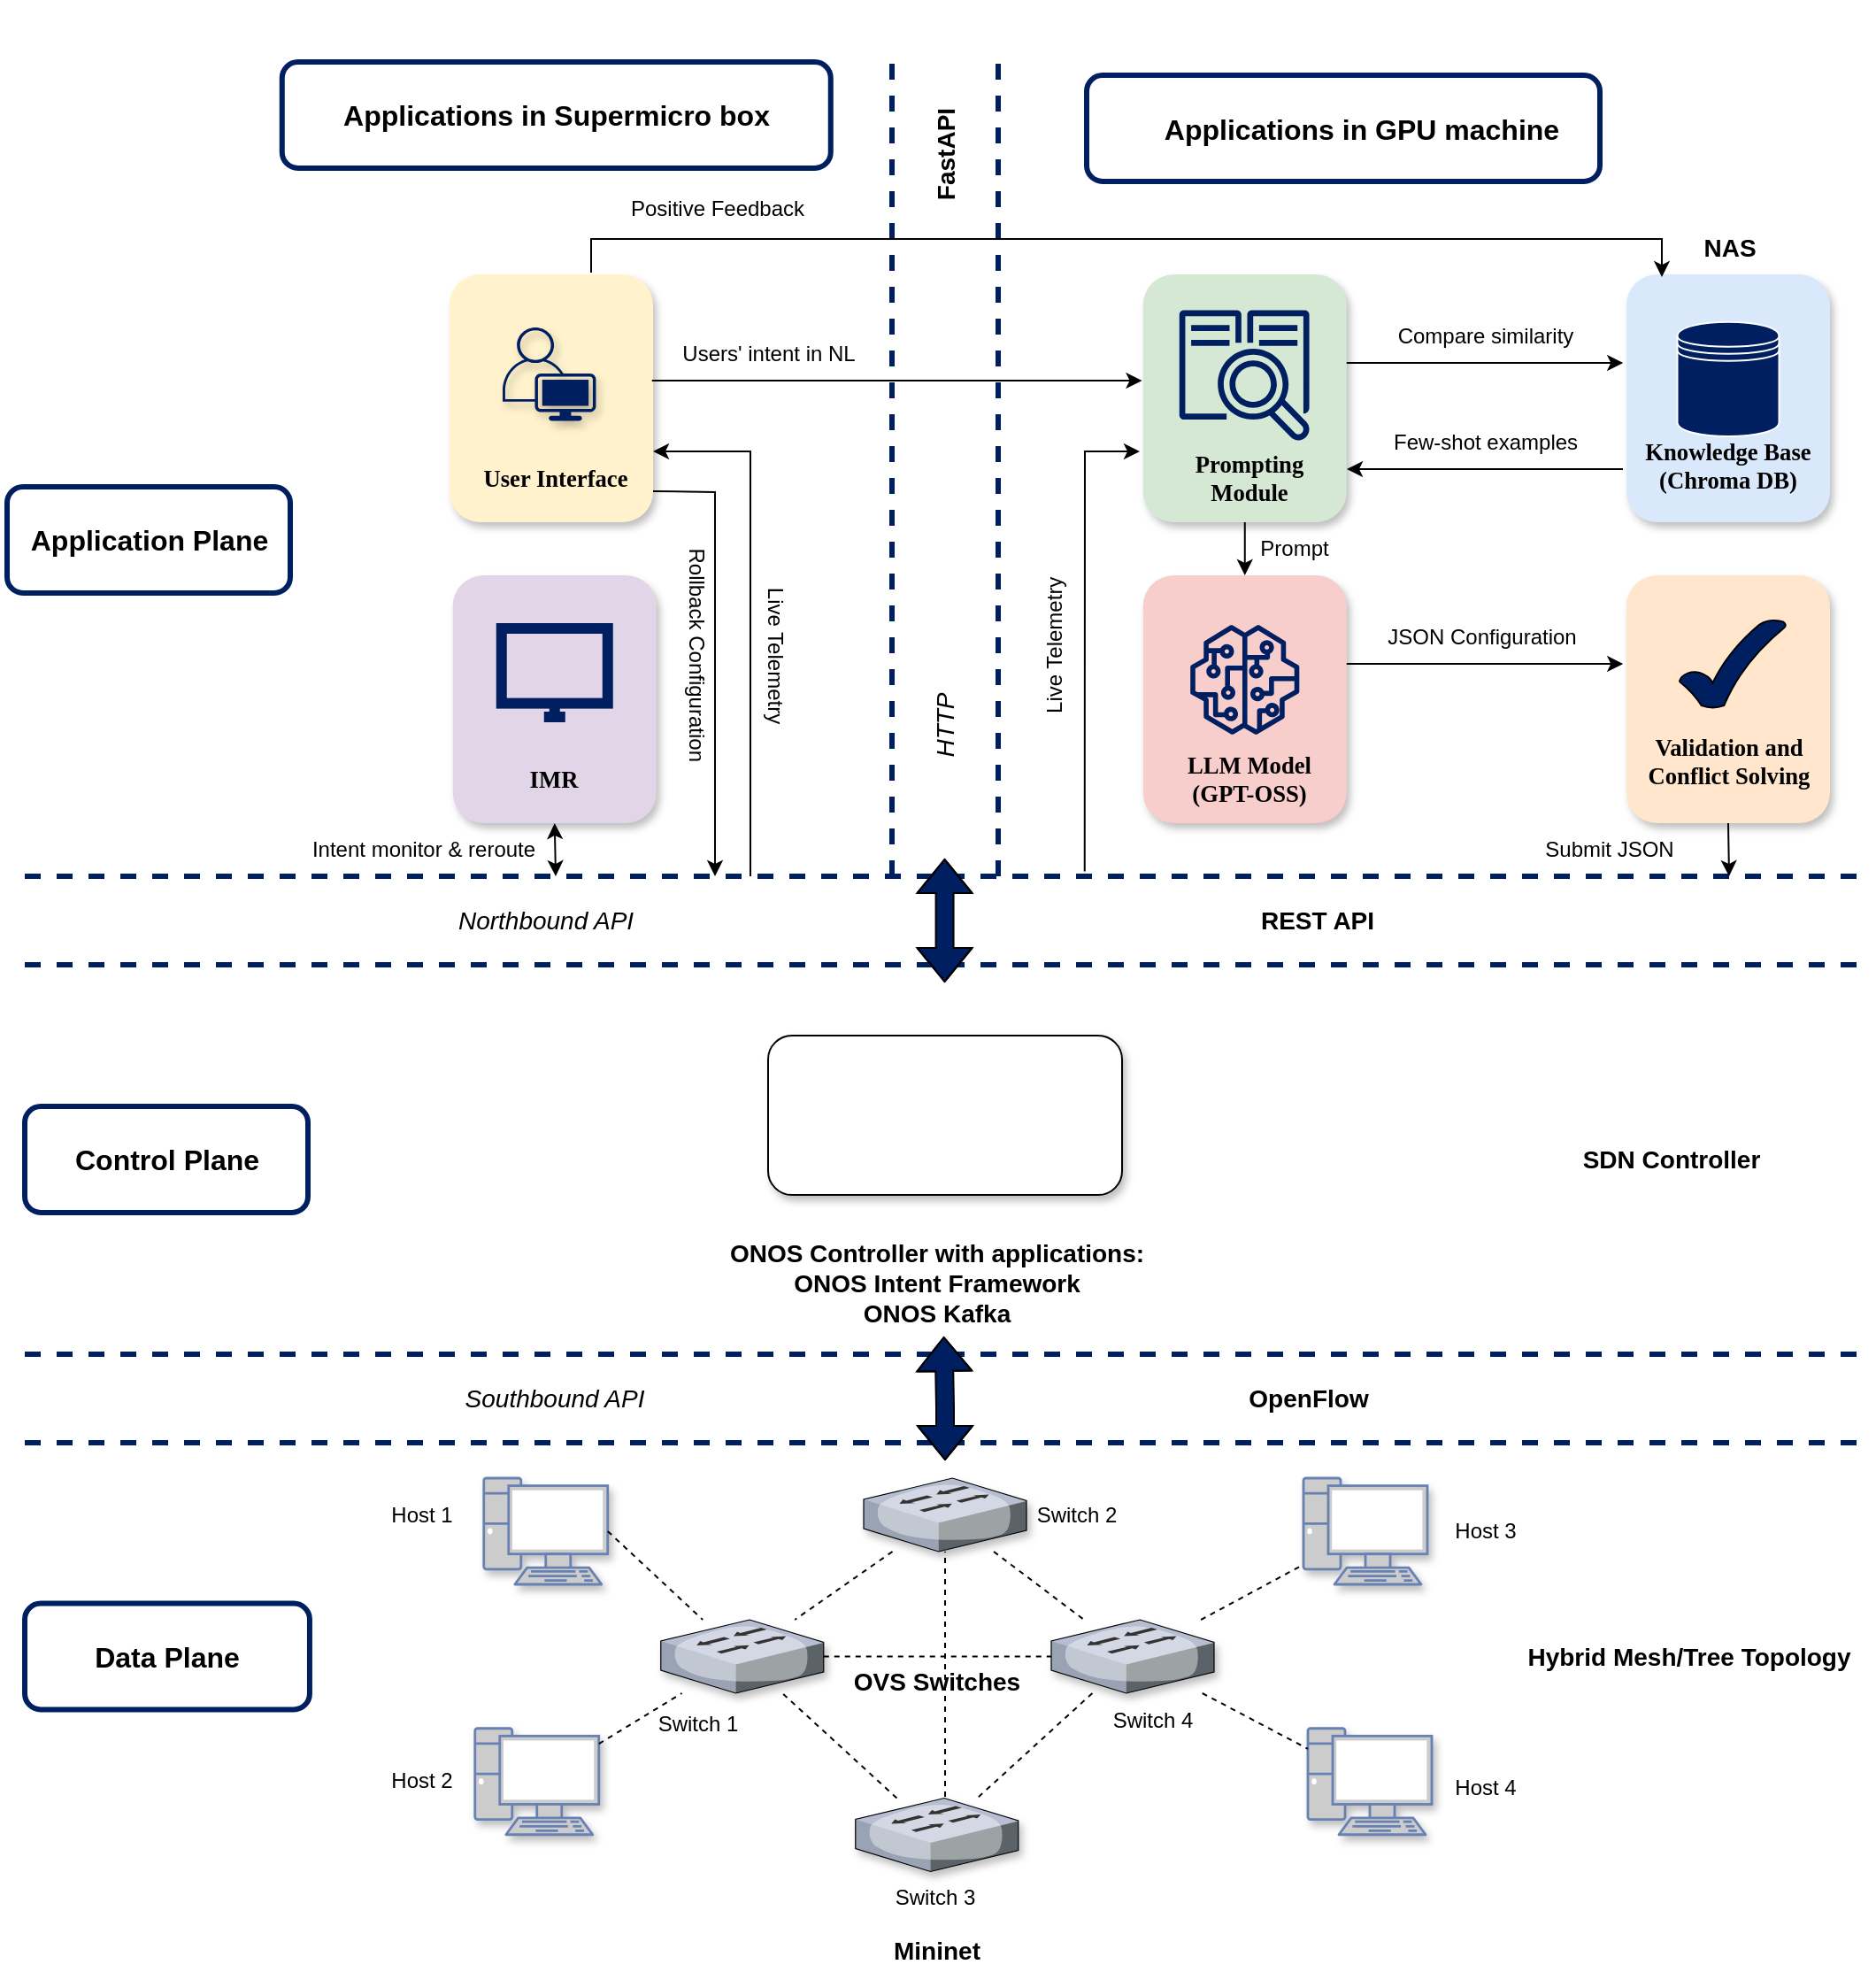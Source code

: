 <mxfile version="28.2.5">
  <diagram name="Page-1" id="Hl-wVnsXlgHfQjRaBJ3L">
    <mxGraphModel dx="1042" dy="527" grid="1" gridSize="10" guides="1" tooltips="1" connect="1" arrows="1" fold="1" page="1" pageScale="1" pageWidth="850" pageHeight="1100" math="0" shadow="0">
      <root>
        <mxCell id="0" />
        <mxCell id="1" parent="0" />
        <mxCell id="EZjQNCP_da3x3xnNHspA-1" value="" style="group;textShadow=0;shadow=1;" vertex="1" connectable="0" parent="1">
          <mxGeometry x="810" y="1055" width="200" height="90" as="geometry" />
        </mxCell>
        <mxCell id="EZjQNCP_da3x3xnNHspA-2" value="" style="rounded=1;whiteSpace=wrap;html=1;shadow=1;" vertex="1" parent="EZjQNCP_da3x3xnNHspA-1">
          <mxGeometry width="200" height="90" as="geometry" />
        </mxCell>
        <mxCell id="EZjQNCP_da3x3xnNHspA-3" value="" style="shape=image;verticalLabelPosition=bottom;labelBackgroundColor=default;verticalAlign=top;aspect=fixed;imageAspect=0;image=https://opennetworking.org/wp-content/uploads/2018/04/onos-logo-lg.png;" vertex="1" parent="EZjQNCP_da3x3xnNHspA-1">
          <mxGeometry x="57.04" y="16.5" width="85.91" height="57" as="geometry" />
        </mxCell>
        <mxCell id="EZjQNCP_da3x3xnNHspA-4" value="" style="group" vertex="1" connectable="0" parent="1">
          <mxGeometry x="1295" y="625" width="115" height="140" as="geometry" />
        </mxCell>
        <mxCell id="EZjQNCP_da3x3xnNHspA-5" value="" style="rounded=1;whiteSpace=wrap;html=1;fillColor=#dae8fc;strokeColor=none;shadow=1;" vertex="1" parent="EZjQNCP_da3x3xnNHspA-4">
          <mxGeometry width="115" height="140" as="geometry" />
        </mxCell>
        <mxCell id="EZjQNCP_da3x3xnNHspA-6" value="" style="shape=datastore;whiteSpace=wrap;html=1;fillColor=#001F60;strokeColor=light-dark(#ffffff, #ededed);" vertex="1" parent="EZjQNCP_da3x3xnNHspA-4">
          <mxGeometry x="28.75" y="26.923" width="57.5" height="64.615" as="geometry" />
        </mxCell>
        <mxCell id="EZjQNCP_da3x3xnNHspA-7" value="&lt;p style=&quot;margin: 0px; padding: 0px; user-select: text; -webkit-user-drag: none; -webkit-tap-highlight-color: transparent; font-family: Calibri; font-size: 13.333px;&quot;&gt;&lt;span style=&quot;margin: 0px; padding: 0px; user-select: text; -webkit-user-drag: none; -webkit-tap-highlight-color: transparent; font-size: 10pt;&quot; data-colorformula=&quot;THEMEVAL()&quot;&gt;&lt;b&gt;Knowledge Base&lt;/b&gt;&lt;/span&gt;&lt;/p&gt;&lt;p style=&quot;margin: 0px; padding: 0px; user-select: text; -webkit-user-drag: none; -webkit-tap-highlight-color: transparent; font-family: Calibri; font-size: 13.333px;&quot;&gt;&lt;span style=&quot;margin: 0px; padding: 0px; user-select: text; -webkit-user-drag: none; -webkit-tap-highlight-color: transparent; font-size: 10pt;&quot; data-colorformula=&quot;THEMEVAL()&quot;&gt;&lt;b&gt;(Chroma DB)&lt;/b&gt;&lt;/span&gt;&lt;br&gt;&lt;/p&gt;" style="text;html=1;align=center;verticalAlign=middle;whiteSpace=wrap;rounded=0;labelBackgroundColor=none;" vertex="1" parent="EZjQNCP_da3x3xnNHspA-4">
          <mxGeometry x="4.792" y="91.538" width="105.417" height="32.308" as="geometry" />
        </mxCell>
        <mxCell id="EZjQNCP_da3x3xnNHspA-8" value="" style="group" vertex="1" connectable="0" parent="1">
          <mxGeometry x="1081.88" y="470" width="115" height="175" as="geometry" />
        </mxCell>
        <mxCell id="EZjQNCP_da3x3xnNHspA-9" value="" style="group" vertex="1" connectable="0" parent="EZjQNCP_da3x3xnNHspA-8">
          <mxGeometry x="-60" y="155" width="115" height="140" as="geometry" />
        </mxCell>
        <mxCell id="EZjQNCP_da3x3xnNHspA-10" value="" style="rounded=1;whiteSpace=wrap;html=1;fillColor=#d5e8d4;strokeColor=none;shadow=1;" vertex="1" parent="EZjQNCP_da3x3xnNHspA-9">
          <mxGeometry width="115" height="140" as="geometry" />
        </mxCell>
        <mxCell id="EZjQNCP_da3x3xnNHspA-11" value="" style="sketch=0;outlineConnect=0;fontColor=#232F3E;gradientColor=none;fillColor=#001F60;strokeColor=none;dashed=0;verticalLabelPosition=bottom;verticalAlign=top;align=center;html=1;fontSize=12;fontStyle=0;aspect=fixed;shape=mxgraph.aws4.application_discovery_service_aws_agentless_collector;" vertex="1" parent="EZjQNCP_da3x3xnNHspA-9">
          <mxGeometry x="20.5" y="20" width="74" height="74" as="geometry" />
        </mxCell>
        <mxCell id="EZjQNCP_da3x3xnNHspA-12" value="&lt;p style=&quot;margin: 0px; padding: 0px; user-select: text; -webkit-user-drag: none; -webkit-tap-highlight-color: transparent; font-family: Calibri; font-size: 13.333px;&quot;&gt;&lt;b&gt;Prompting Module&lt;/b&gt;&lt;/p&gt;" style="text;html=1;align=center;verticalAlign=middle;whiteSpace=wrap;rounded=0;labelBackgroundColor=none;" vertex="1" parent="EZjQNCP_da3x3xnNHspA-9">
          <mxGeometry x="5" y="100" width="110" height="30" as="geometry" />
        </mxCell>
        <mxCell id="EZjQNCP_da3x3xnNHspA-13" value="" style="group" vertex="1" connectable="0" parent="1">
          <mxGeometry x="630.01" y="625" width="115" height="140" as="geometry" />
        </mxCell>
        <mxCell id="EZjQNCP_da3x3xnNHspA-14" value="" style="rounded=1;whiteSpace=wrap;html=1;fillColor=#fff2cc;strokeColor=none;shadow=1;" vertex="1" parent="EZjQNCP_da3x3xnNHspA-13">
          <mxGeometry width="115" height="140" as="geometry" />
        </mxCell>
        <mxCell id="EZjQNCP_da3x3xnNHspA-15" value="" style="points=[[0.35,0,0],[0.98,0.51,0],[1,0.71,0],[0.67,1,0],[0,0.795,0],[0,0.65,0]];verticalLabelPosition=bottom;sketch=0;html=1;verticalAlign=top;aspect=fixed;align=center;pointerEvents=1;shape=mxgraph.cisco19.user;fillColor=light-dark(#001f60, #7cc1df);strokeColor=none;shadow=1;" vertex="1" parent="EZjQNCP_da3x3xnNHspA-13">
          <mxGeometry x="30" y="30" width="52.708" height="52.708" as="geometry" />
        </mxCell>
        <mxCell id="EZjQNCP_da3x3xnNHspA-16" value="&lt;p style=&quot;margin: 0px; padding: 0px; user-select: text; -webkit-user-drag: none; -webkit-tap-highlight-color: transparent; font-family: Calibri; font-size: 13.333px;&quot;&gt;&lt;b&gt;User Interface&lt;/b&gt;&lt;/p&gt;" style="text;html=1;align=center;verticalAlign=middle;whiteSpace=wrap;rounded=0;labelBackgroundColor=none;" vertex="1" parent="EZjQNCP_da3x3xnNHspA-13">
          <mxGeometry x="5" y="100" width="110" height="30" as="geometry" />
        </mxCell>
        <mxCell id="EZjQNCP_da3x3xnNHspA-17" value="" style="group" vertex="1" connectable="0" parent="1">
          <mxGeometry x="1295" y="795" width="115" height="170" as="geometry" />
        </mxCell>
        <mxCell id="EZjQNCP_da3x3xnNHspA-18" value="" style="rounded=1;whiteSpace=wrap;html=1;fillColor=#ffe6cc;strokeColor=none;shadow=1;" vertex="1" parent="EZjQNCP_da3x3xnNHspA-17">
          <mxGeometry width="115" height="140" as="geometry" />
        </mxCell>
        <mxCell id="EZjQNCP_da3x3xnNHspA-19" value="" style="verticalLabelPosition=bottom;verticalAlign=top;html=1;shape=mxgraph.basic.tick;fillColor=#001F60;" vertex="1" parent="EZjQNCP_da3x3xnNHspA-17">
          <mxGeometry x="30" y="25" width="60" height="50" as="geometry" />
        </mxCell>
        <mxCell id="EZjQNCP_da3x3xnNHspA-20" value="&lt;p style=&quot;margin: 0px; padding: 0px; user-select: text; -webkit-user-drag: none; -webkit-tap-highlight-color: transparent; font-family: Calibri; font-size: 13.333px;&quot;&gt;&lt;b&gt;Validation and Conflict Solving&lt;/b&gt;&lt;/p&gt;" style="text;html=1;align=center;verticalAlign=middle;whiteSpace=wrap;rounded=0;labelBackgroundColor=none;" vertex="1" parent="EZjQNCP_da3x3xnNHspA-17">
          <mxGeometry x="2.5" y="90" width="110" height="30" as="geometry" />
        </mxCell>
        <mxCell id="EZjQNCP_da3x3xnNHspA-21" value="Submit JSON" style="text;html=1;align=center;verticalAlign=middle;resizable=0;points=[];autosize=1;strokeColor=none;fillColor=none;fontStyle=0" vertex="1" parent="EZjQNCP_da3x3xnNHspA-17">
          <mxGeometry x="-60" y="140" width="100" height="30" as="geometry" />
        </mxCell>
        <mxCell id="EZjQNCP_da3x3xnNHspA-22" value="" style="group" vertex="1" connectable="0" parent="1">
          <mxGeometry x="605.38" y="505" width="240" height="60" as="geometry" />
        </mxCell>
        <mxCell id="EZjQNCP_da3x3xnNHspA-23" value="" style="rounded=1;whiteSpace=wrap;html=1;strokeColor=#001F60;strokeWidth=3;" vertex="1" parent="EZjQNCP_da3x3xnNHspA-22">
          <mxGeometry x="-70" width="310" height="60" as="geometry" />
        </mxCell>
        <mxCell id="EZjQNCP_da3x3xnNHspA-24" value="&lt;span style=&quot;font-size: 16px;&quot;&gt;&lt;b&gt;Applications in Supermicro box&lt;/b&gt;&lt;/span&gt;" style="text;html=1;align=center;verticalAlign=middle;resizable=0;points=[];autosize=1;strokeColor=none;fillColor=none;" vertex="1" parent="EZjQNCP_da3x3xnNHspA-22">
          <mxGeometry x="-45" y="15" width="260" height="30" as="geometry" />
        </mxCell>
        <mxCell id="EZjQNCP_da3x3xnNHspA-25" value="" style="group" vertex="1" connectable="0" parent="1">
          <mxGeometry x="1060" y="512.5" width="220" height="60" as="geometry" />
        </mxCell>
        <mxCell id="EZjQNCP_da3x3xnNHspA-26" value="" style="rounded=1;whiteSpace=wrap;html=1;strokeColor=#001F60;strokeWidth=3;" vertex="1" parent="EZjQNCP_da3x3xnNHspA-25">
          <mxGeometry x="-70" width="290" height="60" as="geometry" />
        </mxCell>
        <mxCell id="EZjQNCP_da3x3xnNHspA-27" value="&lt;span style=&quot;font-size: 16px;&quot;&gt;&lt;b&gt;Applications in GPU machine&lt;/b&gt;&lt;/span&gt;" style="text;html=1;align=center;verticalAlign=middle;resizable=0;points=[];autosize=1;strokeColor=none;fillColor=none;" vertex="1" parent="EZjQNCP_da3x3xnNHspA-25">
          <mxGeometry x="-40.01" y="15" width="250" height="30" as="geometry" />
        </mxCell>
        <mxCell id="EZjQNCP_da3x3xnNHspA-28" value="" style="endArrow=none;dashed=1;html=1;rounded=0;strokeColor=#001F60;strokeWidth=3;" edge="1" parent="1">
          <mxGeometry width="50" height="50" relative="1" as="geometry">
            <mxPoint x="880" y="965" as="sourcePoint" />
            <mxPoint x="880" y="505" as="targetPoint" />
          </mxGeometry>
        </mxCell>
        <mxCell id="EZjQNCP_da3x3xnNHspA-29" value="" style="endArrow=none;dashed=1;html=1;rounded=0;strokeColor=#001F60;strokeWidth=3;" edge="1" parent="1">
          <mxGeometry width="50" height="50" relative="1" as="geometry">
            <mxPoint x="390" y="1285" as="sourcePoint" />
            <mxPoint x="1430" y="1285" as="targetPoint" />
          </mxGeometry>
        </mxCell>
        <mxCell id="EZjQNCP_da3x3xnNHspA-30" value="" style="endArrow=none;dashed=1;html=1;rounded=0;strokeColor=#001F60;strokeWidth=3;" edge="1" parent="1">
          <mxGeometry width="50" height="50" relative="1" as="geometry">
            <mxPoint x="940" y="965" as="sourcePoint" />
            <mxPoint x="940" y="505" as="targetPoint" />
          </mxGeometry>
        </mxCell>
        <mxCell id="EZjQNCP_da3x3xnNHspA-31" value="" style="group" vertex="1" connectable="0" parent="1">
          <mxGeometry x="390" y="1095" width="160" height="60" as="geometry" />
        </mxCell>
        <mxCell id="EZjQNCP_da3x3xnNHspA-32" value="" style="rounded=1;whiteSpace=wrap;html=1;strokeColor=#001F60;strokeWidth=3;" vertex="1" parent="EZjQNCP_da3x3xnNHspA-31">
          <mxGeometry width="160" height="60" as="geometry" />
        </mxCell>
        <mxCell id="EZjQNCP_da3x3xnNHspA-33" value="&lt;span style=&quot;font-size: 16px;&quot;&gt;&lt;b&gt;Control Plane&lt;/b&gt;&lt;/span&gt;" style="text;html=1;align=center;verticalAlign=middle;resizable=0;points=[];autosize=1;strokeColor=none;fillColor=none;" vertex="1" parent="EZjQNCP_da3x3xnNHspA-31">
          <mxGeometry x="15" y="15" width="130" height="30" as="geometry" />
        </mxCell>
        <mxCell id="EZjQNCP_da3x3xnNHspA-34" value="" style="group" vertex="1" connectable="0" parent="1">
          <mxGeometry x="390" y="1375.75" width="180" height="60" as="geometry" />
        </mxCell>
        <mxCell id="EZjQNCP_da3x3xnNHspA-35" value="" style="rounded=1;whiteSpace=wrap;html=1;strokeColor=#001F60;strokeWidth=3;" vertex="1" parent="EZjQNCP_da3x3xnNHspA-34">
          <mxGeometry width="160.976" height="60" as="geometry" />
        </mxCell>
        <mxCell id="EZjQNCP_da3x3xnNHspA-36" value="&lt;span style=&quot;font-size: 16px;&quot;&gt;&lt;b&gt;Data Plane&lt;/b&gt;&lt;/span&gt;" style="text;html=1;align=center;verticalAlign=middle;resizable=0;points=[];autosize=1;strokeColor=none;fillColor=none;" vertex="1" parent="EZjQNCP_da3x3xnNHspA-34">
          <mxGeometry x="25.486" y="15" width="110" height="30" as="geometry" />
        </mxCell>
        <mxCell id="EZjQNCP_da3x3xnNHspA-37" value="&lt;span style=&quot;font-size: 14px;&quot;&gt;&lt;b&gt;REST API&lt;/b&gt;&lt;/span&gt;" style="text;html=1;align=center;verticalAlign=middle;resizable=0;points=[];autosize=1;strokeColor=none;fillColor=none;rotation=0;opacity=0;" vertex="1" parent="1">
          <mxGeometry x="1075" y="975" width="90" height="30" as="geometry" />
        </mxCell>
        <mxCell id="EZjQNCP_da3x3xnNHspA-38" value="&lt;span style=&quot;font-size: 14px;&quot;&gt;&lt;b&gt;OpenFlow&lt;/b&gt;&lt;/span&gt;" style="text;html=1;align=center;verticalAlign=middle;resizable=0;points=[];autosize=1;strokeColor=none;fillColor=none;rotation=0;" vertex="1" parent="1">
          <mxGeometry x="1070" y="1245" width="90" height="30" as="geometry" />
        </mxCell>
        <mxCell id="EZjQNCP_da3x3xnNHspA-39" value="&lt;span style=&quot;font-size: 14px;&quot;&gt;&lt;span&gt;Northbound API&lt;/span&gt;&lt;/span&gt;" style="text;html=1;align=center;verticalAlign=middle;resizable=0;points=[];autosize=1;strokeColor=none;fillColor=none;rotation=0;fontStyle=2" vertex="1" parent="1">
          <mxGeometry x="624.38" y="975" width="120" height="30" as="geometry" />
        </mxCell>
        <mxCell id="EZjQNCP_da3x3xnNHspA-40" value="&lt;span style=&quot;font-size: 14px;&quot;&gt;&lt;span&gt;Southbound API&lt;/span&gt;&lt;/span&gt;" style="text;html=1;align=center;verticalAlign=middle;resizable=0;points=[];autosize=1;strokeColor=none;fillColor=none;rotation=0;fontStyle=2" vertex="1" parent="1">
          <mxGeometry x="629.38" y="1245" width="120" height="30" as="geometry" />
        </mxCell>
        <mxCell id="EZjQNCP_da3x3xnNHspA-41" value="&lt;b&gt;&lt;font style=&quot;font-size: 14px;&quot;&gt;ONOS Controller with applications:&lt;/font&gt;&lt;/b&gt;&lt;div&gt;&lt;span style=&quot;font-size: 14px;&quot;&gt;&lt;b&gt;ONOS Intent Framework&lt;/b&gt;&lt;/span&gt;&lt;/div&gt;&lt;div&gt;&lt;span style=&quot;font-size: 14px;&quot;&gt;&lt;b&gt;ONOS Kafka&lt;/b&gt;&lt;/span&gt;&lt;/div&gt;" style="text;html=1;align=center;verticalAlign=middle;resizable=0;points=[];autosize=1;strokeColor=none;fillColor=none;" vertex="1" parent="1">
          <mxGeometry x="775.38" y="1165" width="260" height="60" as="geometry" />
        </mxCell>
        <mxCell id="EZjQNCP_da3x3xnNHspA-42" value="Users&#39; intent in NL" style="text;html=1;align=center;verticalAlign=middle;resizable=0;points=[];autosize=1;strokeColor=none;fillColor=none;fontStyle=0" vertex="1" parent="1">
          <mxGeometry x="750" y="655" width="120" height="30" as="geometry" />
        </mxCell>
        <mxCell id="EZjQNCP_da3x3xnNHspA-43" value="Few-shot&amp;nbsp;&lt;span style=&quot;background-color: transparent; color: light-dark(rgb(0, 0, 0), rgb(255, 255, 255));&quot;&gt;examples&lt;/span&gt;" style="text;html=1;align=center;verticalAlign=middle;resizable=0;points=[];autosize=1;strokeColor=none;fillColor=none;fontStyle=0" vertex="1" parent="1">
          <mxGeometry x="1150" y="705" width="130" height="30" as="geometry" />
        </mxCell>
        <mxCell id="EZjQNCP_da3x3xnNHspA-44" value="Intent&amp;nbsp;&lt;span style=&quot;background-color: transparent; color: light-dark(rgb(0, 0, 0), rgb(255, 255, 255));&quot;&gt;monitor&amp;nbsp;&lt;/span&gt;&lt;span style=&quot;background-color: transparent; color: light-dark(rgb(0, 0, 0), rgb(255, 255, 255));&quot;&gt;&amp;amp; reroute&lt;/span&gt;" style="text;html=1;align=center;verticalAlign=middle;resizable=0;points=[];autosize=1;strokeColor=none;fillColor=none;fontStyle=0" vertex="1" parent="1">
          <mxGeometry x="540" y="935" width="150" height="30" as="geometry" />
        </mxCell>
        <mxCell id="EZjQNCP_da3x3xnNHspA-45" value="" style="group;shadow=1;rounded=0;" vertex="1" connectable="0" parent="1">
          <mxGeometry x="380" y="745" width="160" height="60" as="geometry" />
        </mxCell>
        <mxCell id="EZjQNCP_da3x3xnNHspA-46" value="" style="rounded=1;whiteSpace=wrap;html=1;strokeColor=#001F60;strokeWidth=3;" vertex="1" parent="EZjQNCP_da3x3xnNHspA-45">
          <mxGeometry width="160" height="60" as="geometry" />
        </mxCell>
        <mxCell id="EZjQNCP_da3x3xnNHspA-47" value="&lt;span style=&quot;font-size: 16px;&quot;&gt;&lt;b&gt;Application Plane&lt;/b&gt;&lt;/span&gt;" style="text;html=1;align=center;verticalAlign=middle;resizable=0;points=[];autosize=1;strokeColor=none;fillColor=none;" vertex="1" parent="EZjQNCP_da3x3xnNHspA-45">
          <mxGeometry y="15" width="160" height="30" as="geometry" />
        </mxCell>
        <mxCell id="EZjQNCP_da3x3xnNHspA-48" value="" style="verticalLabelPosition=bottom;aspect=fixed;html=1;verticalAlign=top;strokeColor=none;align=center;outlineConnect=0;shape=mxgraph.citrix.switch;shadow=1;" vertex="1" parent="1">
          <mxGeometry x="749.38" y="1385" width="92" height="41.5" as="geometry" />
        </mxCell>
        <mxCell id="EZjQNCP_da3x3xnNHspA-49" value="" style="verticalLabelPosition=bottom;sketch=0;aspect=fixed;html=1;verticalAlign=top;strokeColor=none;align=center;outlineConnect=0;shape=mxgraph.citrix.switch;shadow=1;" vertex="1" parent="1">
          <mxGeometry x="859.38" y="1485.75" width="92" height="41.5" as="geometry" />
        </mxCell>
        <mxCell id="EZjQNCP_da3x3xnNHspA-50" value="" style="verticalLabelPosition=bottom;sketch=0;aspect=fixed;html=1;verticalAlign=top;strokeColor=none;align=center;outlineConnect=0;shape=mxgraph.citrix.switch;shadow=1;" vertex="1" parent="1">
          <mxGeometry x="864" y="1305" width="92" height="41.5" as="geometry" />
        </mxCell>
        <mxCell id="EZjQNCP_da3x3xnNHspA-51" value="" style="verticalLabelPosition=bottom;sketch=0;aspect=fixed;html=1;verticalAlign=top;strokeColor=none;align=center;outlineConnect=0;shape=mxgraph.citrix.switch;shadow=1;" vertex="1" parent="1">
          <mxGeometry x="970" y="1385" width="92" height="41.5" as="geometry" />
        </mxCell>
        <mxCell id="EZjQNCP_da3x3xnNHspA-52" value="" style="fontColor=#0066CC;verticalAlign=top;verticalLabelPosition=bottom;labelPosition=center;align=center;html=1;outlineConnect=0;fillColor=#CCCCCC;strokeColor=#6881B3;gradientColor=none;gradientDirection=north;strokeWidth=2;shape=mxgraph.networks.pc;shadow=1;" vertex="1" parent="1">
          <mxGeometry x="649.38" y="1305" width="70" height="60" as="geometry" />
        </mxCell>
        <mxCell id="EZjQNCP_da3x3xnNHspA-53" value="" style="fontColor=#0066CC;verticalAlign=top;verticalLabelPosition=bottom;labelPosition=center;align=center;html=1;outlineConnect=0;fillColor=#CCCCCC;strokeColor=#6881B3;gradientColor=none;gradientDirection=north;strokeWidth=2;shape=mxgraph.networks.pc;shadow=1;" vertex="1" parent="1">
          <mxGeometry x="644.38" y="1446.38" width="70" height="60" as="geometry" />
        </mxCell>
        <mxCell id="EZjQNCP_da3x3xnNHspA-54" value="" style="fontColor=#0066CC;verticalAlign=top;verticalLabelPosition=bottom;labelPosition=center;align=center;html=1;outlineConnect=0;fillColor=#CCCCCC;strokeColor=#6881B3;gradientColor=none;gradientDirection=north;strokeWidth=2;shape=mxgraph.networks.pc;shadow=1;" vertex="1" parent="1">
          <mxGeometry x="1115" y="1446.38" width="70" height="60" as="geometry" />
        </mxCell>
        <mxCell id="EZjQNCP_da3x3xnNHspA-55" value="" style="fontColor=#0066CC;verticalAlign=top;verticalLabelPosition=bottom;labelPosition=center;align=center;html=1;outlineConnect=0;fillColor=#CCCCCC;strokeColor=#6881B3;gradientColor=none;gradientDirection=north;strokeWidth=2;shape=mxgraph.networks.pc;shadow=1;" vertex="1" parent="1">
          <mxGeometry x="1112.5" y="1305" width="70" height="60" as="geometry" />
        </mxCell>
        <mxCell id="EZjQNCP_da3x3xnNHspA-56" value="Switch 1" style="text;html=1;align=center;verticalAlign=middle;resizable=0;points=[];autosize=1;strokeColor=none;fillColor=none;" vertex="1" parent="1">
          <mxGeometry x="735" y="1429.25" width="70" height="30" as="geometry" />
        </mxCell>
        <mxCell id="EZjQNCP_da3x3xnNHspA-57" value="Switch 2" style="text;html=1;align=center;verticalAlign=middle;resizable=0;points=[];autosize=1;strokeColor=none;fillColor=none;" vertex="1" parent="1">
          <mxGeometry x="948.75" y="1310.75" width="70" height="30" as="geometry" />
        </mxCell>
        <mxCell id="EZjQNCP_da3x3xnNHspA-58" value="Switch 3" style="text;html=1;align=center;verticalAlign=middle;resizable=0;points=[];autosize=1;strokeColor=none;fillColor=none;" vertex="1" parent="1">
          <mxGeometry x="869.38" y="1527.25" width="70" height="30" as="geometry" />
        </mxCell>
        <mxCell id="EZjQNCP_da3x3xnNHspA-59" value="Switch 4" style="text;html=1;align=center;verticalAlign=middle;resizable=0;points=[];autosize=1;strokeColor=none;fillColor=none;" vertex="1" parent="1">
          <mxGeometry x="992" y="1426.5" width="70" height="30" as="geometry" />
        </mxCell>
        <mxCell id="EZjQNCP_da3x3xnNHspA-60" value="Host 1" style="text;html=1;align=center;verticalAlign=middle;resizable=0;points=[];autosize=1;strokeColor=none;fillColor=none;" vertex="1" parent="1">
          <mxGeometry x="584.38" y="1310.75" width="60" height="30" as="geometry" />
        </mxCell>
        <mxCell id="EZjQNCP_da3x3xnNHspA-61" value="Host 2" style="text;html=1;align=center;verticalAlign=middle;resizable=0;points=[];autosize=1;strokeColor=none;fillColor=none;" vertex="1" parent="1">
          <mxGeometry x="584.38" y="1461.39" width="60" height="30" as="geometry" />
        </mxCell>
        <mxCell id="EZjQNCP_da3x3xnNHspA-62" value="Host 3" style="text;html=1;align=center;verticalAlign=middle;resizable=0;points=[];autosize=1;strokeColor=none;fillColor=none;" vertex="1" parent="1">
          <mxGeometry x="1185" y="1320" width="60" height="30" as="geometry" />
        </mxCell>
        <mxCell id="EZjQNCP_da3x3xnNHspA-63" value="Host 4" style="text;html=1;align=center;verticalAlign=middle;resizable=0;points=[];autosize=1;strokeColor=none;fillColor=none;" vertex="1" parent="1">
          <mxGeometry x="1185" y="1465" width="60" height="30" as="geometry" />
        </mxCell>
        <mxCell id="EZjQNCP_da3x3xnNHspA-64" value="&lt;b&gt;&lt;font style=&quot;font-size: 14px;&quot;&gt;OVS Switches&lt;/font&gt;&lt;/b&gt;" style="text;html=1;align=center;verticalAlign=middle;resizable=0;points=[];autosize=1;strokeColor=none;fillColor=none;" vertex="1" parent="1">
          <mxGeometry x="845.38" y="1405" width="120" height="30" as="geometry" />
        </mxCell>
        <mxCell id="EZjQNCP_da3x3xnNHspA-65" value="&lt;b&gt;&lt;font style=&quot;font-size: 14px;&quot;&gt;Hybrid Mesh/Tree Topology&lt;/font&gt;&lt;/b&gt;" style="text;html=1;align=center;verticalAlign=middle;resizable=0;points=[];autosize=1;strokeColor=none;fillColor=none;" vertex="1" parent="1">
          <mxGeometry x="1225" y="1390.75" width="210" height="30" as="geometry" />
        </mxCell>
        <mxCell id="EZjQNCP_da3x3xnNHspA-66" value="" style="endArrow=none;dashed=1;html=1;rounded=0;strokeColor=#001F60;strokeWidth=3;" edge="1" parent="1">
          <mxGeometry width="50" height="50" relative="1" as="geometry">
            <mxPoint x="390" y="1235" as="sourcePoint" />
            <mxPoint x="1430" y="1235" as="targetPoint" />
          </mxGeometry>
        </mxCell>
        <mxCell id="EZjQNCP_da3x3xnNHspA-67" value="" style="endArrow=none;dashed=1;html=1;rounded=0;exitX=1;exitY=0.5;exitDx=0;exitDy=0;exitPerimeter=0;" edge="1" parent="1" source="EZjQNCP_da3x3xnNHspA-52" target="EZjQNCP_da3x3xnNHspA-48">
          <mxGeometry width="50" height="50" relative="1" as="geometry">
            <mxPoint x="820" y="1385" as="sourcePoint" />
            <mxPoint x="750" y="1335" as="targetPoint" />
          </mxGeometry>
        </mxCell>
        <mxCell id="EZjQNCP_da3x3xnNHspA-68" value="" style="endArrow=none;dashed=1;html=1;rounded=0;" edge="1" parent="1" source="EZjQNCP_da3x3xnNHspA-53" target="EZjQNCP_da3x3xnNHspA-48">
          <mxGeometry width="50" height="50" relative="1" as="geometry">
            <mxPoint x="720" y="1475" as="sourcePoint" />
            <mxPoint x="760" y="1345" as="targetPoint" />
          </mxGeometry>
        </mxCell>
        <mxCell id="EZjQNCP_da3x3xnNHspA-69" value="" style="endArrow=none;dashed=1;html=1;rounded=0;" edge="1" parent="1" source="EZjQNCP_da3x3xnNHspA-49" target="EZjQNCP_da3x3xnNHspA-48">
          <mxGeometry width="50" height="50" relative="1" as="geometry">
            <mxPoint x="659" y="1345" as="sourcePoint" />
            <mxPoint x="760" y="1345" as="targetPoint" />
          </mxGeometry>
        </mxCell>
        <mxCell id="EZjQNCP_da3x3xnNHspA-70" value="" style="endArrow=none;dashed=1;html=1;rounded=0;" edge="1" parent="1" source="EZjQNCP_da3x3xnNHspA-51" target="EZjQNCP_da3x3xnNHspA-49">
          <mxGeometry width="50" height="50" relative="1" as="geometry">
            <mxPoint x="1025" y="1425" as="sourcePoint" />
            <mxPoint x="800" y="1405" as="targetPoint" />
          </mxGeometry>
        </mxCell>
        <mxCell id="EZjQNCP_da3x3xnNHspA-71" value="" style="endArrow=none;dashed=1;html=1;rounded=0;" edge="1" parent="1" source="EZjQNCP_da3x3xnNHspA-50" target="EZjQNCP_da3x3xnNHspA-48">
          <mxGeometry width="50" height="50" relative="1" as="geometry">
            <mxPoint x="893" y="1496" as="sourcePoint" />
            <mxPoint x="828" y="1437" as="targetPoint" />
          </mxGeometry>
        </mxCell>
        <mxCell id="EZjQNCP_da3x3xnNHspA-72" value="" style="endArrow=none;dashed=1;html=1;rounded=0;" edge="1" parent="1" source="EZjQNCP_da3x3xnNHspA-50" target="EZjQNCP_da3x3xnNHspA-51">
          <mxGeometry width="50" height="50" relative="1" as="geometry">
            <mxPoint x="890" y="1357" as="sourcePoint" />
            <mxPoint x="835" y="1395" as="targetPoint" />
          </mxGeometry>
        </mxCell>
        <mxCell id="EZjQNCP_da3x3xnNHspA-73" value="" style="endArrow=none;dashed=1;html=1;rounded=0;" edge="1" parent="1" target="EZjQNCP_da3x3xnNHspA-50">
          <mxGeometry width="50" height="50" relative="1" as="geometry">
            <mxPoint x="910" y="1485" as="sourcePoint" />
            <mxPoint x="920" y="1395" as="targetPoint" />
          </mxGeometry>
        </mxCell>
        <mxCell id="EZjQNCP_da3x3xnNHspA-74" value="" style="endArrow=none;dashed=1;html=1;rounded=0;" edge="1" parent="1" source="EZjQNCP_da3x3xnNHspA-48" target="EZjQNCP_da3x3xnNHspA-51">
          <mxGeometry width="50" height="50" relative="1" as="geometry">
            <mxPoint x="870" y="1445" as="sourcePoint" />
            <mxPoint x="920" y="1395" as="targetPoint" />
          </mxGeometry>
        </mxCell>
        <mxCell id="EZjQNCP_da3x3xnNHspA-75" value="" style="endArrow=none;dashed=1;html=1;rounded=0;" edge="1" parent="1" source="EZjQNCP_da3x3xnNHspA-51" target="EZjQNCP_da3x3xnNHspA-55">
          <mxGeometry width="50" height="50" relative="1" as="geometry">
            <mxPoint x="1150" y="1455" as="sourcePoint" />
            <mxPoint x="1200" y="1405" as="targetPoint" />
          </mxGeometry>
        </mxCell>
        <mxCell id="EZjQNCP_da3x3xnNHspA-76" value="" style="endArrow=none;dashed=1;html=1;rounded=0;" edge="1" parent="1" source="EZjQNCP_da3x3xnNHspA-51" target="EZjQNCP_da3x3xnNHspA-54">
          <mxGeometry width="50" height="50" relative="1" as="geometry">
            <mxPoint x="1150" y="1455" as="sourcePoint" />
            <mxPoint x="1200" y="1405" as="targetPoint" />
          </mxGeometry>
        </mxCell>
        <mxCell id="EZjQNCP_da3x3xnNHspA-77" value="&lt;b&gt;&lt;font style=&quot;font-size: 14px;&quot;&gt;Mininet&lt;/font&gt;&lt;/b&gt;" style="text;html=1;align=center;verticalAlign=middle;resizable=0;points=[];autosize=1;strokeColor=none;fillColor=none;" vertex="1" parent="1">
          <mxGeometry x="870" y="1557.25" width="70" height="30" as="geometry" />
        </mxCell>
        <mxCell id="EZjQNCP_da3x3xnNHspA-78" value="&lt;b&gt;&lt;font style=&quot;font-size: 14px;&quot;&gt;SDN Controller&lt;/font&gt;&lt;/b&gt;" style="text;html=1;align=center;verticalAlign=middle;resizable=0;points=[];autosize=1;strokeColor=none;fillColor=none;" vertex="1" parent="1">
          <mxGeometry x="1260" y="1110" width="120" height="30" as="geometry" />
        </mxCell>
        <mxCell id="EZjQNCP_da3x3xnNHspA-79" value="" style="endArrow=none;dashed=1;html=1;rounded=0;strokeColor=#001F60;strokeWidth=3;" edge="1" parent="1">
          <mxGeometry width="50" height="50" relative="1" as="geometry">
            <mxPoint x="390" y="1015" as="sourcePoint" />
            <mxPoint x="1430" y="1015" as="targetPoint" />
          </mxGeometry>
        </mxCell>
        <mxCell id="EZjQNCP_da3x3xnNHspA-80" value="" style="endArrow=none;dashed=1;html=1;rounded=0;strokeColor=#001F60;strokeWidth=3;" edge="1" parent="1">
          <mxGeometry width="50" height="50" relative="1" as="geometry">
            <mxPoint x="390" y="965" as="sourcePoint" />
            <mxPoint x="1430" y="965" as="targetPoint" />
          </mxGeometry>
        </mxCell>
        <mxCell id="EZjQNCP_da3x3xnNHspA-81" value="" style="shape=flexArrow;endArrow=classic;startArrow=classic;html=1;rounded=0;fillColor=#001F60;strokeColor=#000000;entryX=0.515;entryY=1;entryDx=0;entryDy=0;entryPerimeter=0;" edge="1" parent="1" target="EZjQNCP_da3x3xnNHspA-41">
          <mxGeometry width="100" height="100" relative="1" as="geometry">
            <mxPoint x="910" y="1295" as="sourcePoint" />
            <mxPoint x="910" y="1235" as="targetPoint" />
            <Array as="points">
              <mxPoint x="910" y="1265" />
            </Array>
          </mxGeometry>
        </mxCell>
        <mxCell id="EZjQNCP_da3x3xnNHspA-82" value="" style="shape=flexArrow;endArrow=classic;startArrow=classic;html=1;rounded=0;fillColor=#001F60;strokeColor=#000000;entryX=0.515;entryY=1;entryDx=0;entryDy=0;entryPerimeter=0;" edge="1" parent="1">
          <mxGeometry width="100" height="100" relative="1" as="geometry">
            <mxPoint x="909.78" y="1025" as="sourcePoint" />
            <mxPoint x="909.78" y="955" as="targetPoint" />
            <Array as="points">
              <mxPoint x="909.78" y="995" />
            </Array>
          </mxGeometry>
        </mxCell>
        <mxCell id="EZjQNCP_da3x3xnNHspA-83" value="&lt;span style=&quot;font-size: 14px;&quot;&gt;&lt;span&gt;HTTP&lt;/span&gt;&lt;/span&gt;" style="text;html=1;align=center;verticalAlign=middle;resizable=0;points=[];autosize=1;strokeColor=none;fillColor=none;rotation=-90;fontStyle=2" vertex="1" parent="1">
          <mxGeometry x="880" y="865" width="60" height="30" as="geometry" />
        </mxCell>
        <mxCell id="EZjQNCP_da3x3xnNHspA-84" value="&lt;span style=&quot;font-size: 14px;&quot;&gt;&lt;b&gt;FastAPI&lt;/b&gt;&lt;/span&gt;" style="text;html=1;align=center;verticalAlign=middle;resizable=0;points=[];autosize=1;strokeColor=none;fillColor=none;rotation=-90;opacity=0;" vertex="1" parent="1">
          <mxGeometry x="870" y="542.5" width="80" height="30" as="geometry" />
        </mxCell>
        <mxCell id="EZjQNCP_da3x3xnNHspA-85" value="&lt;span style=&quot;font-size: 14px;&quot;&gt;&lt;b&gt;NAS&lt;/b&gt;&lt;/span&gt;" style="text;html=1;align=center;verticalAlign=middle;resizable=0;points=[];autosize=1;strokeColor=none;fillColor=none;" vertex="1" parent="1">
          <mxGeometry x="1327.5" y="595" width="50" height="30" as="geometry" />
        </mxCell>
        <mxCell id="EZjQNCP_da3x3xnNHspA-86" value="" style="endArrow=classic;html=1;rounded=0;exitX=1;exitY=0.25;exitDx=0;exitDy=0;entryX=0;entryY=0.25;entryDx=0;entryDy=0;" edge="1" parent="1">
          <mxGeometry width="50" height="50" relative="1" as="geometry">
            <mxPoint x="744.38" y="685" as="sourcePoint" />
            <mxPoint x="1021.25" y="685" as="targetPoint" />
          </mxGeometry>
        </mxCell>
        <mxCell id="EZjQNCP_da3x3xnNHspA-87" value="" style="endArrow=classic;html=1;rounded=0;exitX=1;exitY=0.25;exitDx=0;exitDy=0;entryX=0;entryY=0.25;entryDx=0;entryDy=0;" edge="1" parent="1">
          <mxGeometry width="50" height="50" relative="1" as="geometry">
            <mxPoint x="1136.88" y="675" as="sourcePoint" />
            <mxPoint x="1293.13" y="675" as="targetPoint" />
          </mxGeometry>
        </mxCell>
        <mxCell id="EZjQNCP_da3x3xnNHspA-88" value="Compare similarity" style="text;html=1;align=center;verticalAlign=middle;resizable=0;points=[];autosize=1;strokeColor=none;fillColor=none;fontStyle=0" vertex="1" parent="1">
          <mxGeometry x="1155" y="645" width="120" height="30" as="geometry" />
        </mxCell>
        <mxCell id="EZjQNCP_da3x3xnNHspA-89" value="" style="endArrow=classic;html=1;rounded=0;exitX=1;exitY=0.25;exitDx=0;exitDy=0;entryX=0;entryY=0.25;entryDx=0;entryDy=0;" edge="1" parent="1">
          <mxGeometry width="50" height="50" relative="1" as="geometry">
            <mxPoint x="1293" y="735" as="sourcePoint" />
            <mxPoint x="1137" y="735" as="targetPoint" />
          </mxGeometry>
        </mxCell>
        <mxCell id="EZjQNCP_da3x3xnNHspA-90" value="" style="endArrow=classic;html=1;rounded=0;" edge="1" parent="1">
          <mxGeometry width="50" height="50" relative="1" as="geometry">
            <mxPoint x="988.87" y="962.2" as="sourcePoint" />
            <mxPoint x="1020" y="725" as="targetPoint" />
            <Array as="points">
              <mxPoint x="989" y="725" />
            </Array>
          </mxGeometry>
        </mxCell>
        <mxCell id="EZjQNCP_da3x3xnNHspA-91" value="Live Telemetry" style="text;html=1;align=center;verticalAlign=middle;resizable=0;points=[];autosize=1;strokeColor=none;fillColor=none;fontStyle=0;rotation=-90;" vertex="1" parent="1">
          <mxGeometry x="921.88" y="820" width="100" height="30" as="geometry" />
        </mxCell>
        <mxCell id="EZjQNCP_da3x3xnNHspA-92" value="" style="group" vertex="1" connectable="0" parent="1">
          <mxGeometry x="1021.88" y="795" width="115" height="140" as="geometry" />
        </mxCell>
        <mxCell id="EZjQNCP_da3x3xnNHspA-93" value="" style="rounded=1;whiteSpace=wrap;html=1;fillColor=#f8cecc;strokeColor=none;shadow=1;" vertex="1" parent="EZjQNCP_da3x3xnNHspA-92">
          <mxGeometry width="115" height="140" as="geometry" />
        </mxCell>
        <mxCell id="EZjQNCP_da3x3xnNHspA-94" value="" style="sketch=0;outlineConnect=0;fontColor=#232F3E;gradientColor=none;fillColor=#001F60;strokeColor=none;dashed=0;verticalLabelPosition=bottom;verticalAlign=top;align=center;html=1;fontSize=12;fontStyle=0;aspect=fixed;pointerEvents=1;shape=mxgraph.aws4.sagemaker_model;" vertex="1" parent="EZjQNCP_da3x3xnNHspA-92">
          <mxGeometry x="26.5" y="28" width="62" height="62" as="geometry" />
        </mxCell>
        <mxCell id="EZjQNCP_da3x3xnNHspA-95" value="&lt;p style=&quot;margin: 0px; padding: 0px; user-select: text; -webkit-user-drag: none; -webkit-tap-highlight-color: transparent; font-family: Calibri; font-size: 13.333px;&quot;&gt;&lt;b&gt;LLM Model&lt;/b&gt;&lt;/p&gt;&lt;p style=&quot;margin: 0px; padding: 0px; user-select: text; -webkit-user-drag: none; -webkit-tap-highlight-color: transparent; font-family: Calibri; font-size: 13.333px;&quot;&gt;&lt;b&gt;(GPT-OSS)&lt;/b&gt;&lt;/p&gt;" style="text;html=1;align=center;verticalAlign=middle;whiteSpace=wrap;rounded=0;labelBackgroundColor=none;" vertex="1" parent="EZjQNCP_da3x3xnNHspA-92">
          <mxGeometry x="5" y="100" width="110" height="30" as="geometry" />
        </mxCell>
        <mxCell id="EZjQNCP_da3x3xnNHspA-96" value="" style="group" vertex="1" connectable="0" parent="1">
          <mxGeometry x="631.88" y="795" width="115" height="140" as="geometry" />
        </mxCell>
        <mxCell id="EZjQNCP_da3x3xnNHspA-97" value="" style="rounded=1;whiteSpace=wrap;html=1;fillColor=#e1d5e7;strokeColor=none;shadow=1;container=0;" vertex="1" parent="EZjQNCP_da3x3xnNHspA-96">
          <mxGeometry width="115" height="140" as="geometry" />
        </mxCell>
        <mxCell id="EZjQNCP_da3x3xnNHspA-98" value="" style="html=1;verticalLabelPosition=bottom;align=center;labelBackgroundColor=#ffffff;verticalAlign=top;strokeWidth=6;strokeColor=#001F60;shadow=0;dashed=0;shape=mxgraph.ios7.icons.monitor;fillColor=#E1D5E7;container=0;" vertex="1" parent="EZjQNCP_da3x3xnNHspA-96">
          <mxGeometry x="27.5" y="30" width="60" height="50" as="geometry" />
        </mxCell>
        <mxCell id="EZjQNCP_da3x3xnNHspA-99" value="&lt;p style=&quot;margin: 0px; padding: 0px; user-select: text; -webkit-user-drag: none; -webkit-tap-highlight-color: transparent; font-family: Calibri; font-size: 13.333px;&quot;&gt;&lt;b&gt;IMR&lt;/b&gt;&lt;/p&gt;" style="text;html=1;align=center;verticalAlign=middle;whiteSpace=wrap;rounded=0;labelBackgroundColor=none;container=0;" vertex="1" parent="EZjQNCP_da3x3xnNHspA-96">
          <mxGeometry x="2.5" y="100" width="110" height="30" as="geometry" />
        </mxCell>
        <mxCell id="EZjQNCP_da3x3xnNHspA-100" value="" style="endArrow=classic;html=1;rounded=0;exitX=0.5;exitY=1;exitDx=0;exitDy=0;entryX=0.5;entryY=0;entryDx=0;entryDy=0;" edge="1" parent="1" source="EZjQNCP_da3x3xnNHspA-10" target="EZjQNCP_da3x3xnNHspA-93">
          <mxGeometry width="50" height="50" relative="1" as="geometry">
            <mxPoint x="1050" y="815" as="sourcePoint" />
            <mxPoint x="1100" y="765" as="targetPoint" />
          </mxGeometry>
        </mxCell>
        <mxCell id="EZjQNCP_da3x3xnNHspA-101" value="Prompt" style="text;html=1;align=center;verticalAlign=middle;resizable=0;points=[];autosize=1;strokeColor=none;fillColor=none;fontStyle=0" vertex="1" parent="1">
          <mxGeometry x="1076.88" y="765" width="60" height="30" as="geometry" />
        </mxCell>
        <mxCell id="EZjQNCP_da3x3xnNHspA-102" value="" style="endArrow=classic;startArrow=classic;html=1;rounded=0;entryX=0.5;entryY=1;entryDx=0;entryDy=0;" edge="1" parent="1" target="EZjQNCP_da3x3xnNHspA-97">
          <mxGeometry width="50" height="50" relative="1" as="geometry">
            <mxPoint x="690" y="965" as="sourcePoint" />
            <mxPoint x="830" y="835" as="targetPoint" />
          </mxGeometry>
        </mxCell>
        <mxCell id="EZjQNCP_da3x3xnNHspA-103" value="JSON Configuration" style="text;html=1;align=center;verticalAlign=middle;resizable=0;points=[];autosize=1;strokeColor=none;fillColor=none;fontStyle=0" vertex="1" parent="1">
          <mxGeometry x="1147.5" y="815" width="130" height="30" as="geometry" />
        </mxCell>
        <mxCell id="EZjQNCP_da3x3xnNHspA-104" value="" style="endArrow=classic;html=1;rounded=0;exitX=1;exitY=0.25;exitDx=0;exitDy=0;entryX=0;entryY=0.25;entryDx=0;entryDy=0;" edge="1" parent="1">
          <mxGeometry width="50" height="50" relative="1" as="geometry">
            <mxPoint x="1136.88" y="845" as="sourcePoint" />
            <mxPoint x="1293.13" y="845" as="targetPoint" />
          </mxGeometry>
        </mxCell>
        <mxCell id="EZjQNCP_da3x3xnNHspA-105" value="" style="endArrow=classic;html=1;rounded=0;exitX=0.5;exitY=1;exitDx=0;exitDy=0;" edge="1" parent="1" source="EZjQNCP_da3x3xnNHspA-18">
          <mxGeometry width="50" height="50" relative="1" as="geometry">
            <mxPoint x="1360" y="935" as="sourcePoint" />
            <mxPoint x="1353" y="965" as="targetPoint" />
          </mxGeometry>
        </mxCell>
        <mxCell id="EZjQNCP_da3x3xnNHspA-106" value="" style="endArrow=classic;html=1;rounded=0;entryX=1;entryY=0;entryDx=0;entryDy=0;" edge="1" parent="1" target="EZjQNCP_da3x3xnNHspA-16">
          <mxGeometry width="50" height="50" relative="1" as="geometry">
            <mxPoint x="800" y="965" as="sourcePoint" />
            <mxPoint x="920" y="885" as="targetPoint" />
            <Array as="points">
              <mxPoint x="800" y="725" />
            </Array>
          </mxGeometry>
        </mxCell>
        <mxCell id="EZjQNCP_da3x3xnNHspA-107" value="Live Telemetry" style="text;html=1;align=center;verticalAlign=middle;resizable=0;points=[];autosize=1;strokeColor=none;fillColor=none;fontStyle=0;rotation=90;" vertex="1" parent="1">
          <mxGeometry x="764" y="825" width="100" height="30" as="geometry" />
        </mxCell>
        <mxCell id="EZjQNCP_da3x3xnNHspA-108" value="" style="endArrow=classic;html=1;rounded=0;entryX=0.174;entryY=0.011;entryDx=0;entryDy=0;entryPerimeter=0;" edge="1" parent="1" target="EZjQNCP_da3x3xnNHspA-5">
          <mxGeometry width="50" height="50" relative="1" as="geometry">
            <mxPoint x="710" y="624" as="sourcePoint" />
            <mxPoint x="1310" y="605" as="targetPoint" />
            <Array as="points">
              <mxPoint x="710" y="605" />
              <mxPoint x="1315" y="605" />
            </Array>
          </mxGeometry>
        </mxCell>
        <mxCell id="EZjQNCP_da3x3xnNHspA-109" value="Positive Feedback" style="text;html=1;align=center;verticalAlign=middle;resizable=0;points=[];autosize=1;strokeColor=none;fillColor=none;fontStyle=0" vertex="1" parent="1">
          <mxGeometry x="721.38" y="572.5" width="120" height="30" as="geometry" />
        </mxCell>
        <mxCell id="EZjQNCP_da3x3xnNHspA-110" value="" style="endArrow=classic;html=1;rounded=0;exitX=1;exitY=0.75;exitDx=0;exitDy=0;" edge="1" parent="1" source="EZjQNCP_da3x3xnNHspA-16">
          <mxGeometry width="50" height="50" relative="1" as="geometry">
            <mxPoint x="755" y="735" as="sourcePoint" />
            <mxPoint x="780" y="965" as="targetPoint" />
            <Array as="points">
              <mxPoint x="780" y="748" />
            </Array>
          </mxGeometry>
        </mxCell>
        <mxCell id="EZjQNCP_da3x3xnNHspA-111" value="Rollback Configuration" style="text;html=1;align=center;verticalAlign=middle;resizable=0;points=[];autosize=1;strokeColor=none;fillColor=none;fontStyle=0;rotation=90;" vertex="1" parent="1">
          <mxGeometry x="699.38" y="825" width="140" height="30" as="geometry" />
        </mxCell>
      </root>
    </mxGraphModel>
  </diagram>
</mxfile>

